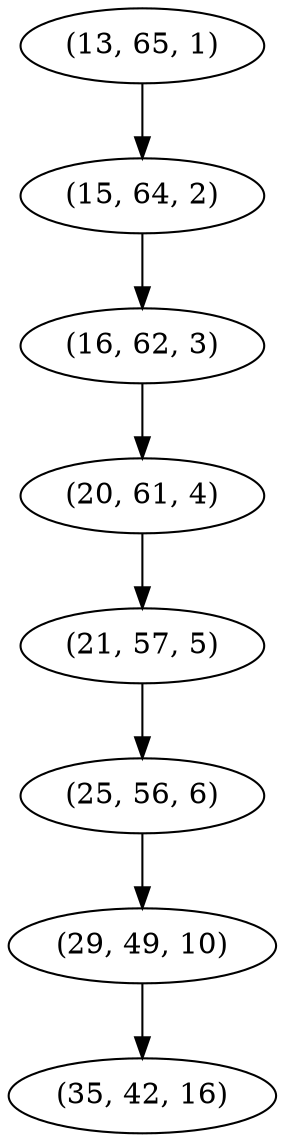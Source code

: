 digraph tree {
    "(13, 65, 1)";
    "(15, 64, 2)";
    "(16, 62, 3)";
    "(20, 61, 4)";
    "(21, 57, 5)";
    "(25, 56, 6)";
    "(29, 49, 10)";
    "(35, 42, 16)";
    "(13, 65, 1)" -> "(15, 64, 2)";
    "(15, 64, 2)" -> "(16, 62, 3)";
    "(16, 62, 3)" -> "(20, 61, 4)";
    "(20, 61, 4)" -> "(21, 57, 5)";
    "(21, 57, 5)" -> "(25, 56, 6)";
    "(25, 56, 6)" -> "(29, 49, 10)";
    "(29, 49, 10)" -> "(35, 42, 16)";
}
